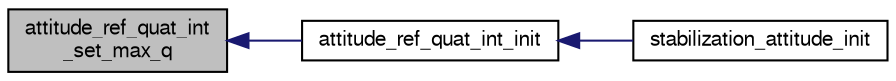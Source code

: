 digraph "attitude_ref_quat_int_set_max_q"
{
  edge [fontname="FreeSans",fontsize="10",labelfontname="FreeSans",labelfontsize="10"];
  node [fontname="FreeSans",fontsize="10",shape=record];
  rankdir="LR";
  Node1 [label="attitude_ref_quat_int\l_set_max_q",height=0.2,width=0.4,color="black", fillcolor="grey75", style="filled", fontcolor="black"];
  Node1 -> Node2 [dir="back",color="midnightblue",fontsize="10",style="solid",fontname="FreeSans"];
  Node2 [label="attitude_ref_quat_int_init",height=0.2,width=0.4,color="black", fillcolor="white", style="filled",URL="$stabilization__attitude__ref__quat__int_8h.html#a7944325a332759a00c54a72a263d9a92"];
  Node2 -> Node3 [dir="back",color="midnightblue",fontsize="10",style="solid",fontname="FreeSans"];
  Node3 [label="stabilization_attitude_init",height=0.2,width=0.4,color="black", fillcolor="white", style="filled",URL="$stabilization__attitude__quat__int_8c.html#a03d27593d891182c04fc5337766733d1",tooltip="stabilization_attitude_init "];
}
